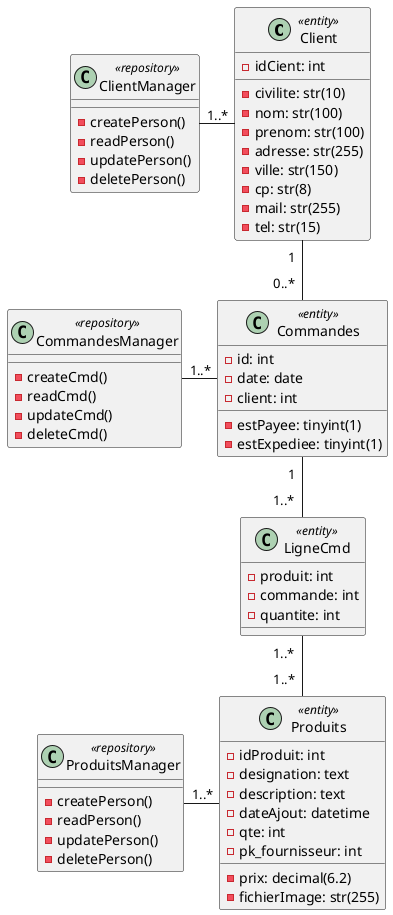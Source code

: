 @startuml
class Client <<entity>> {
    - idCient: int
    - civilite: str(10)
    - nom: str(100)
    - prenom: str(100)
    - adresse: str(255)
    - ville: str(150)
    - cp: str(8)
    - mail: str(255)
    - tel: str(15)
}

class ClientManager <<repository>> {
    - createPerson()
    - readPerson()
    - updatePerson()
    - deletePerson()
}

class Commandes <<entity>> {
    - id: int
    - date: date
    - estPayee: tinyint(1)
    - estExpediee: tinyint(1)
    - client: int
}

class CommandesManager <<repository>> {
    - createCmd()
    - readCmd()
    - updateCmd()
    - deleteCmd()
}

class LigneCmd <<entity>> {
    - produit: int
    - commande: int
    - quantite: int
}

class Produits <<entity>> {
    - idProduit: int
    - designation: text
    - description: text
    - dateAjout: datetime
    - qte: int
    - prix: decimal(6.2)
    - fichierImage: str(255)
    - pk_fournisseur: int
}

class ProduitsManager <<repository>> {
    - createPerson()
    - readPerson()
    - updatePerson()
    - deletePerson()
}

Client "1  " -- "0..*  " Commandes
Commandes "1  " -- "1..*  " LigneCmd
LigneCmd "1..*  " -- "1..*  " Produits

ClientManager "1..*" - Client
CommandesManager "1..*" - Commandes
ProduitsManager "1..*" - Produits

@enduml